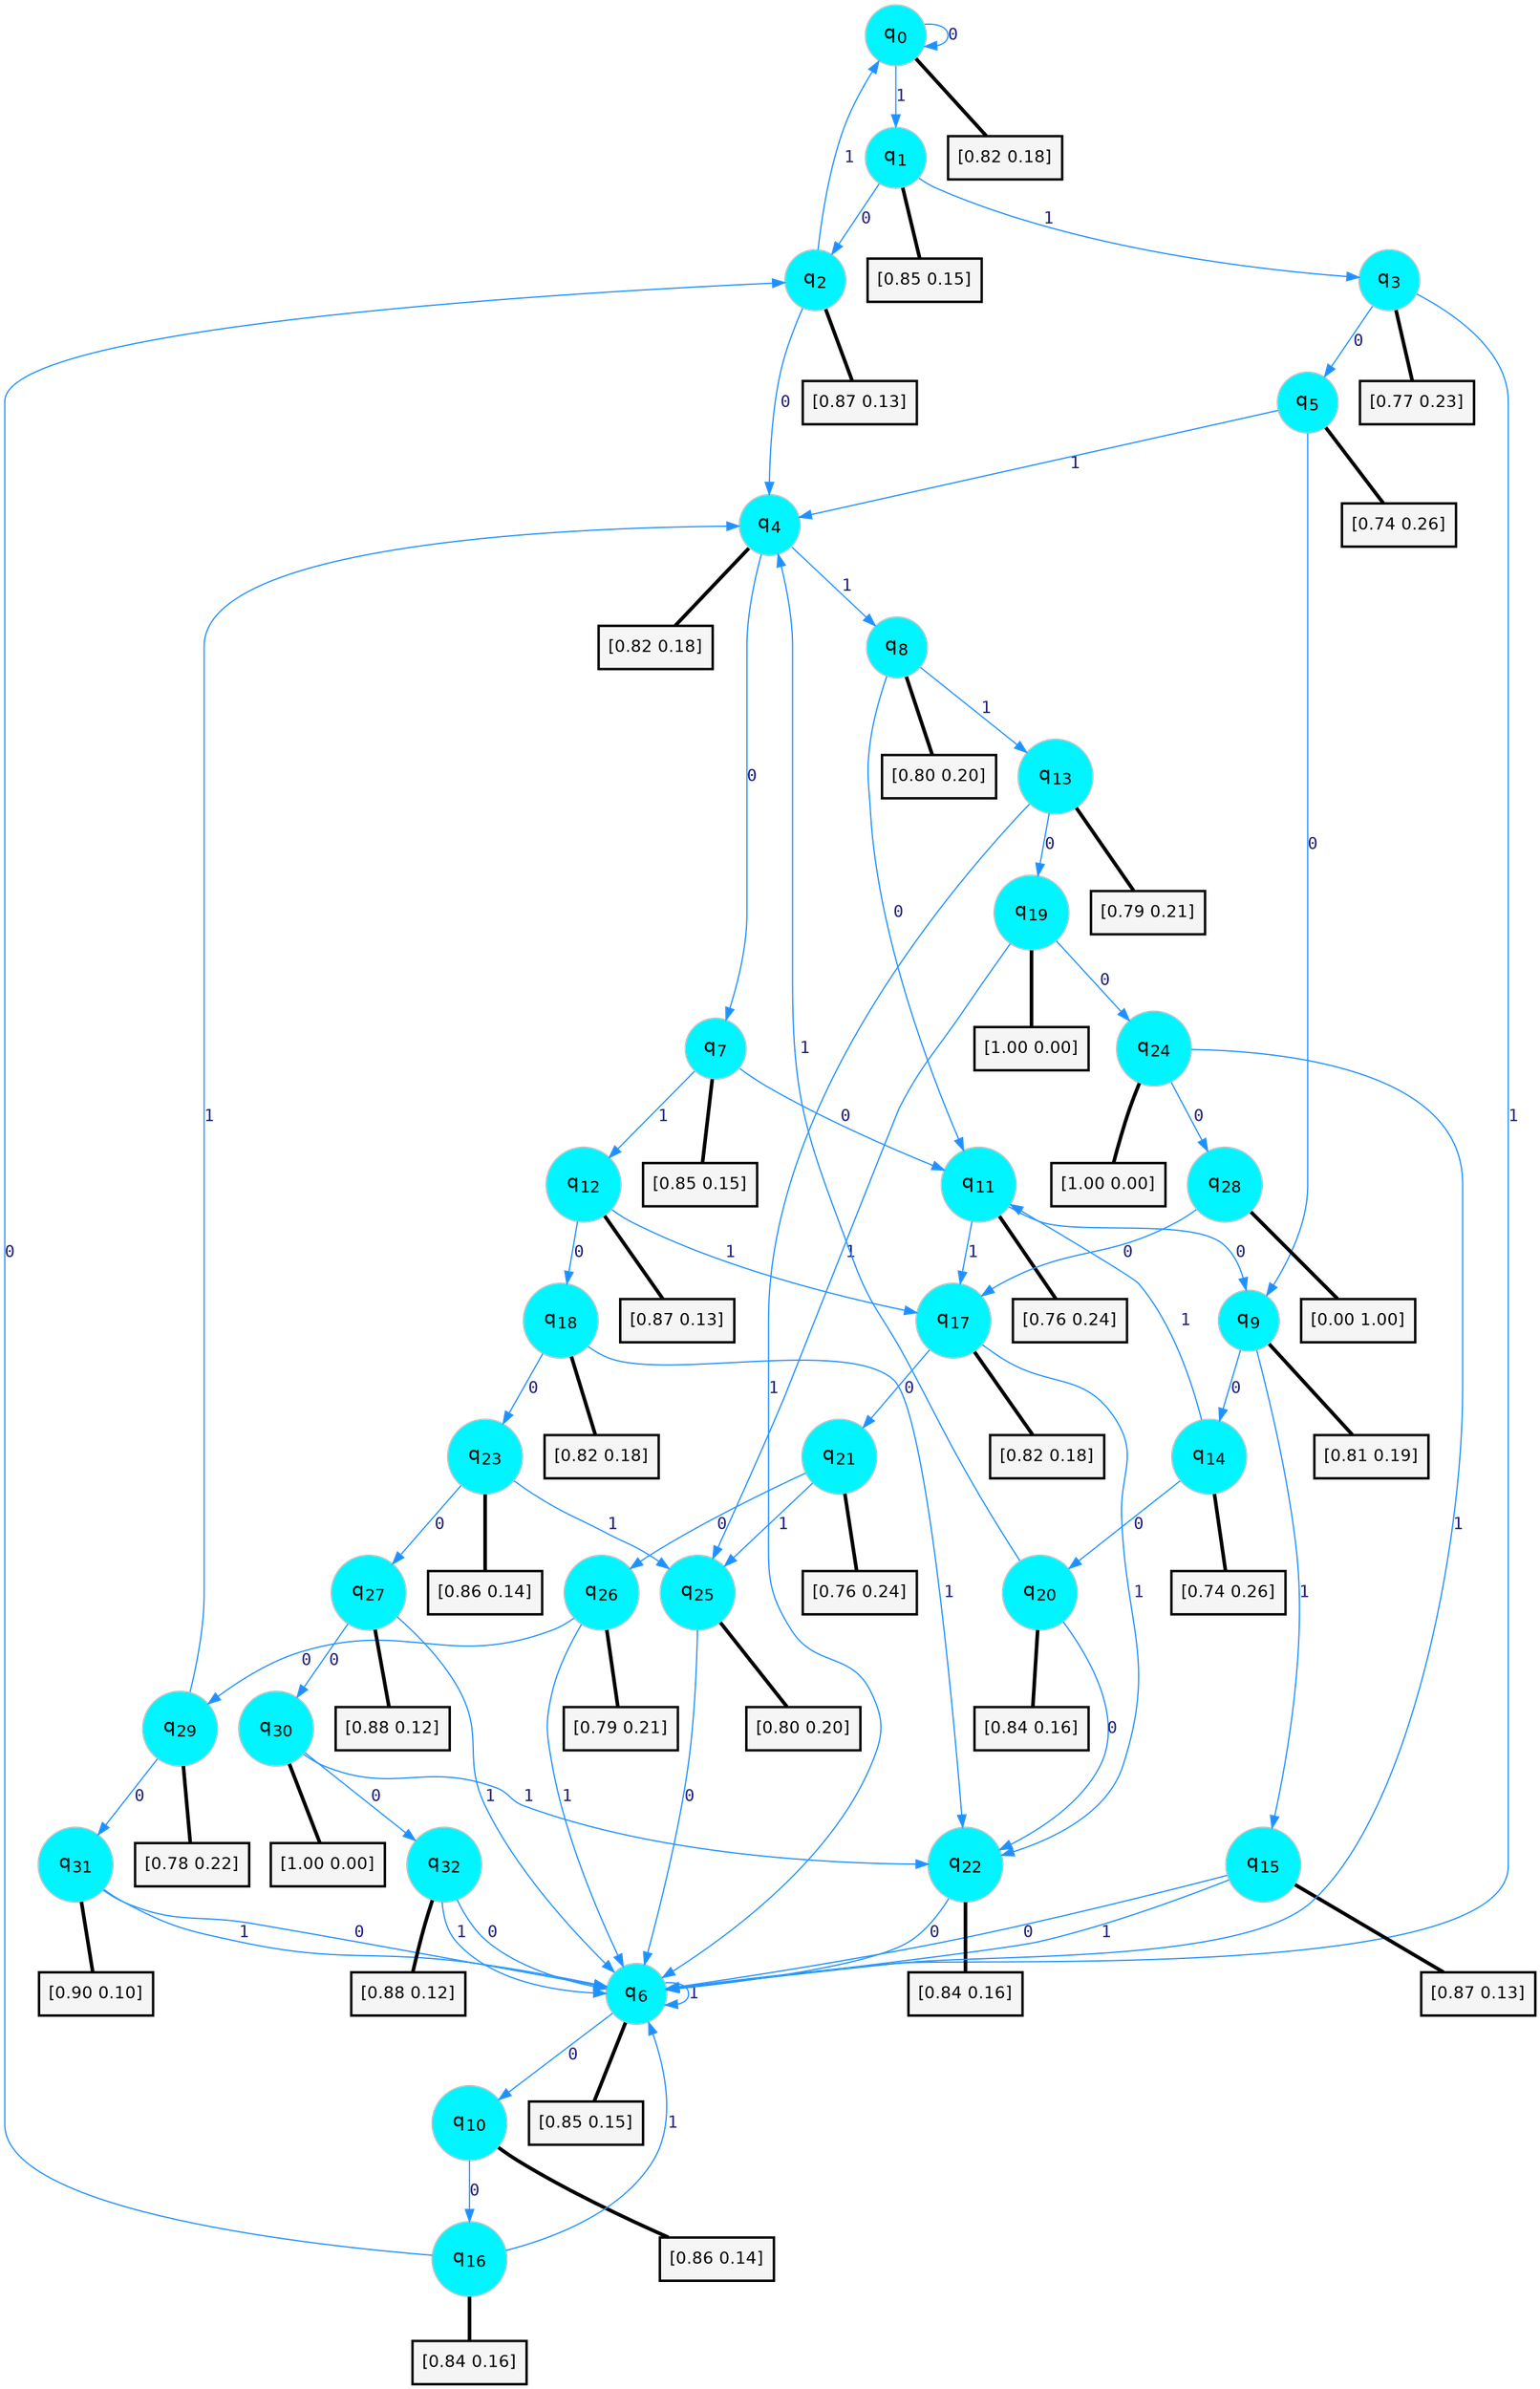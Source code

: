 digraph G {
graph [
bgcolor=transparent, dpi=300, rankdir=TD, size="40,25"];
node [
color=gray, fillcolor=turquoise1, fontcolor=black, fontname=Helvetica, fontsize=16, fontweight=bold, shape=circle, style=filled];
edge [
arrowsize=1, color=dodgerblue1, fontcolor=midnightblue, fontname=courier, fontweight=bold, penwidth=1, style=solid, weight=20];
0[label=<q<SUB>0</SUB>>];
1[label=<q<SUB>1</SUB>>];
2[label=<q<SUB>2</SUB>>];
3[label=<q<SUB>3</SUB>>];
4[label=<q<SUB>4</SUB>>];
5[label=<q<SUB>5</SUB>>];
6[label=<q<SUB>6</SUB>>];
7[label=<q<SUB>7</SUB>>];
8[label=<q<SUB>8</SUB>>];
9[label=<q<SUB>9</SUB>>];
10[label=<q<SUB>10</SUB>>];
11[label=<q<SUB>11</SUB>>];
12[label=<q<SUB>12</SUB>>];
13[label=<q<SUB>13</SUB>>];
14[label=<q<SUB>14</SUB>>];
15[label=<q<SUB>15</SUB>>];
16[label=<q<SUB>16</SUB>>];
17[label=<q<SUB>17</SUB>>];
18[label=<q<SUB>18</SUB>>];
19[label=<q<SUB>19</SUB>>];
20[label=<q<SUB>20</SUB>>];
21[label=<q<SUB>21</SUB>>];
22[label=<q<SUB>22</SUB>>];
23[label=<q<SUB>23</SUB>>];
24[label=<q<SUB>24</SUB>>];
25[label=<q<SUB>25</SUB>>];
26[label=<q<SUB>26</SUB>>];
27[label=<q<SUB>27</SUB>>];
28[label=<q<SUB>28</SUB>>];
29[label=<q<SUB>29</SUB>>];
30[label=<q<SUB>30</SUB>>];
31[label=<q<SUB>31</SUB>>];
32[label=<q<SUB>32</SUB>>];
33[label="[0.82 0.18]", shape=box,fontcolor=black, fontname=Helvetica, fontsize=14, penwidth=2, fillcolor=whitesmoke,color=black];
34[label="[0.85 0.15]", shape=box,fontcolor=black, fontname=Helvetica, fontsize=14, penwidth=2, fillcolor=whitesmoke,color=black];
35[label="[0.87 0.13]", shape=box,fontcolor=black, fontname=Helvetica, fontsize=14, penwidth=2, fillcolor=whitesmoke,color=black];
36[label="[0.77 0.23]", shape=box,fontcolor=black, fontname=Helvetica, fontsize=14, penwidth=2, fillcolor=whitesmoke,color=black];
37[label="[0.82 0.18]", shape=box,fontcolor=black, fontname=Helvetica, fontsize=14, penwidth=2, fillcolor=whitesmoke,color=black];
38[label="[0.74 0.26]", shape=box,fontcolor=black, fontname=Helvetica, fontsize=14, penwidth=2, fillcolor=whitesmoke,color=black];
39[label="[0.85 0.15]", shape=box,fontcolor=black, fontname=Helvetica, fontsize=14, penwidth=2, fillcolor=whitesmoke,color=black];
40[label="[0.85 0.15]", shape=box,fontcolor=black, fontname=Helvetica, fontsize=14, penwidth=2, fillcolor=whitesmoke,color=black];
41[label="[0.80 0.20]", shape=box,fontcolor=black, fontname=Helvetica, fontsize=14, penwidth=2, fillcolor=whitesmoke,color=black];
42[label="[0.81 0.19]", shape=box,fontcolor=black, fontname=Helvetica, fontsize=14, penwidth=2, fillcolor=whitesmoke,color=black];
43[label="[0.86 0.14]", shape=box,fontcolor=black, fontname=Helvetica, fontsize=14, penwidth=2, fillcolor=whitesmoke,color=black];
44[label="[0.76 0.24]", shape=box,fontcolor=black, fontname=Helvetica, fontsize=14, penwidth=2, fillcolor=whitesmoke,color=black];
45[label="[0.87 0.13]", shape=box,fontcolor=black, fontname=Helvetica, fontsize=14, penwidth=2, fillcolor=whitesmoke,color=black];
46[label="[0.79 0.21]", shape=box,fontcolor=black, fontname=Helvetica, fontsize=14, penwidth=2, fillcolor=whitesmoke,color=black];
47[label="[0.74 0.26]", shape=box,fontcolor=black, fontname=Helvetica, fontsize=14, penwidth=2, fillcolor=whitesmoke,color=black];
48[label="[0.87 0.13]", shape=box,fontcolor=black, fontname=Helvetica, fontsize=14, penwidth=2, fillcolor=whitesmoke,color=black];
49[label="[0.84 0.16]", shape=box,fontcolor=black, fontname=Helvetica, fontsize=14, penwidth=2, fillcolor=whitesmoke,color=black];
50[label="[0.82 0.18]", shape=box,fontcolor=black, fontname=Helvetica, fontsize=14, penwidth=2, fillcolor=whitesmoke,color=black];
51[label="[0.82 0.18]", shape=box,fontcolor=black, fontname=Helvetica, fontsize=14, penwidth=2, fillcolor=whitesmoke,color=black];
52[label="[1.00 0.00]", shape=box,fontcolor=black, fontname=Helvetica, fontsize=14, penwidth=2, fillcolor=whitesmoke,color=black];
53[label="[0.84 0.16]", shape=box,fontcolor=black, fontname=Helvetica, fontsize=14, penwidth=2, fillcolor=whitesmoke,color=black];
54[label="[0.76 0.24]", shape=box,fontcolor=black, fontname=Helvetica, fontsize=14, penwidth=2, fillcolor=whitesmoke,color=black];
55[label="[0.84 0.16]", shape=box,fontcolor=black, fontname=Helvetica, fontsize=14, penwidth=2, fillcolor=whitesmoke,color=black];
56[label="[0.86 0.14]", shape=box,fontcolor=black, fontname=Helvetica, fontsize=14, penwidth=2, fillcolor=whitesmoke,color=black];
57[label="[1.00 0.00]", shape=box,fontcolor=black, fontname=Helvetica, fontsize=14, penwidth=2, fillcolor=whitesmoke,color=black];
58[label="[0.80 0.20]", shape=box,fontcolor=black, fontname=Helvetica, fontsize=14, penwidth=2, fillcolor=whitesmoke,color=black];
59[label="[0.79 0.21]", shape=box,fontcolor=black, fontname=Helvetica, fontsize=14, penwidth=2, fillcolor=whitesmoke,color=black];
60[label="[0.88 0.12]", shape=box,fontcolor=black, fontname=Helvetica, fontsize=14, penwidth=2, fillcolor=whitesmoke,color=black];
61[label="[0.00 1.00]", shape=box,fontcolor=black, fontname=Helvetica, fontsize=14, penwidth=2, fillcolor=whitesmoke,color=black];
62[label="[0.78 0.22]", shape=box,fontcolor=black, fontname=Helvetica, fontsize=14, penwidth=2, fillcolor=whitesmoke,color=black];
63[label="[1.00 0.00]", shape=box,fontcolor=black, fontname=Helvetica, fontsize=14, penwidth=2, fillcolor=whitesmoke,color=black];
64[label="[0.90 0.10]", shape=box,fontcolor=black, fontname=Helvetica, fontsize=14, penwidth=2, fillcolor=whitesmoke,color=black];
65[label="[0.88 0.12]", shape=box,fontcolor=black, fontname=Helvetica, fontsize=14, penwidth=2, fillcolor=whitesmoke,color=black];
0->0 [label=0];
0->1 [label=1];
0->33 [arrowhead=none, penwidth=3,color=black];
1->2 [label=0];
1->3 [label=1];
1->34 [arrowhead=none, penwidth=3,color=black];
2->4 [label=0];
2->0 [label=1];
2->35 [arrowhead=none, penwidth=3,color=black];
3->5 [label=0];
3->6 [label=1];
3->36 [arrowhead=none, penwidth=3,color=black];
4->7 [label=0];
4->8 [label=1];
4->37 [arrowhead=none, penwidth=3,color=black];
5->9 [label=0];
5->4 [label=1];
5->38 [arrowhead=none, penwidth=3,color=black];
6->10 [label=0];
6->6 [label=1];
6->39 [arrowhead=none, penwidth=3,color=black];
7->11 [label=0];
7->12 [label=1];
7->40 [arrowhead=none, penwidth=3,color=black];
8->11 [label=0];
8->13 [label=1];
8->41 [arrowhead=none, penwidth=3,color=black];
9->14 [label=0];
9->15 [label=1];
9->42 [arrowhead=none, penwidth=3,color=black];
10->16 [label=0];
10->43 [arrowhead=none, penwidth=3,color=black];
11->9 [label=0];
11->17 [label=1];
11->44 [arrowhead=none, penwidth=3,color=black];
12->18 [label=0];
12->17 [label=1];
12->45 [arrowhead=none, penwidth=3,color=black];
13->19 [label=0];
13->6 [label=1];
13->46 [arrowhead=none, penwidth=3,color=black];
14->20 [label=0];
14->11 [label=1];
14->47 [arrowhead=none, penwidth=3,color=black];
15->6 [label=0];
15->6 [label=1];
15->48 [arrowhead=none, penwidth=3,color=black];
16->2 [label=0];
16->6 [label=1];
16->49 [arrowhead=none, penwidth=3,color=black];
17->21 [label=0];
17->22 [label=1];
17->50 [arrowhead=none, penwidth=3,color=black];
18->23 [label=0];
18->22 [label=1];
18->51 [arrowhead=none, penwidth=3,color=black];
19->24 [label=0];
19->25 [label=1];
19->52 [arrowhead=none, penwidth=3,color=black];
20->22 [label=0];
20->4 [label=1];
20->53 [arrowhead=none, penwidth=3,color=black];
21->26 [label=0];
21->25 [label=1];
21->54 [arrowhead=none, penwidth=3,color=black];
22->6 [label=0];
22->55 [arrowhead=none, penwidth=3,color=black];
23->27 [label=0];
23->25 [label=1];
23->56 [arrowhead=none, penwidth=3,color=black];
24->28 [label=0];
24->6 [label=1];
24->57 [arrowhead=none, penwidth=3,color=black];
25->6 [label=0];
25->58 [arrowhead=none, penwidth=3,color=black];
26->29 [label=0];
26->6 [label=1];
26->59 [arrowhead=none, penwidth=3,color=black];
27->30 [label=0];
27->6 [label=1];
27->60 [arrowhead=none, penwidth=3,color=black];
28->17 [label=0];
28->61 [arrowhead=none, penwidth=3,color=black];
29->31 [label=0];
29->4 [label=1];
29->62 [arrowhead=none, penwidth=3,color=black];
30->32 [label=0];
30->22 [label=1];
30->63 [arrowhead=none, penwidth=3,color=black];
31->6 [label=0];
31->6 [label=1];
31->64 [arrowhead=none, penwidth=3,color=black];
32->6 [label=0];
32->6 [label=1];
32->65 [arrowhead=none, penwidth=3,color=black];
}
